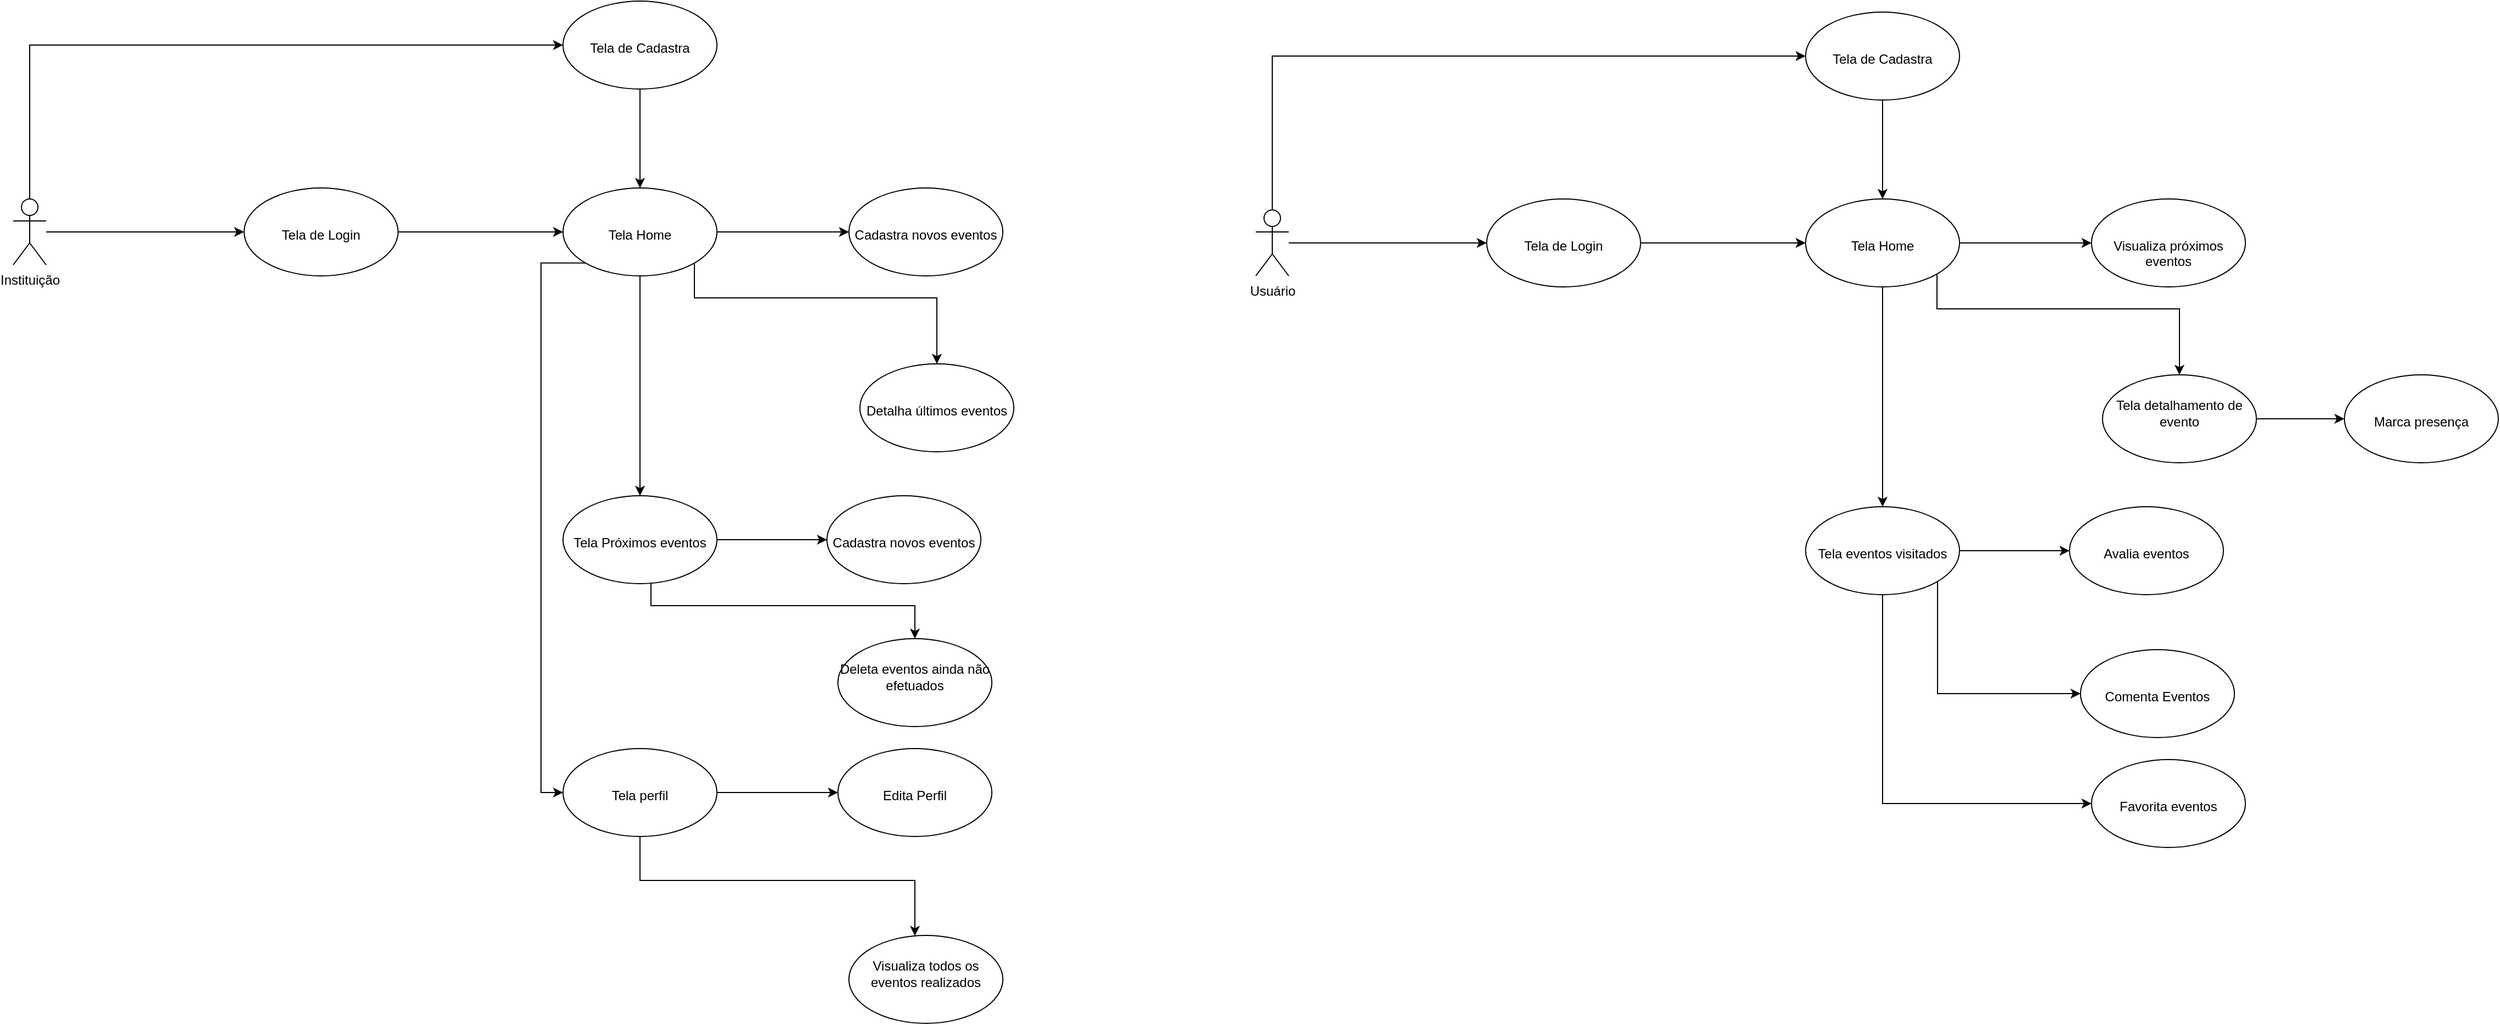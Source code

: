 <mxfile version="22.0.6" type="google">
  <diagram name="Page-1" id="2YBvvXClWsGukQMizWep">
    <mxGraphModel grid="1" page="1" gridSize="10" guides="1" tooltips="1" connect="1" arrows="1" fold="1" pageScale="1" pageWidth="850" pageHeight="1100" math="0" shadow="0">
      <root>
        <mxCell id="0" />
        <mxCell id="1" parent="0" />
        <mxCell id="chfQ8AOsNPaXDaTL2wPC-6" value="" style="edgeStyle=orthogonalEdgeStyle;rounded=0;orthogonalLoop=1;jettySize=auto;html=1;" edge="1" parent="1" source="chfQ8AOsNPaXDaTL2wPC-1" target="chfQ8AOsNPaXDaTL2wPC-5">
          <mxGeometry relative="1" as="geometry">
            <mxPoint x="580" y="420" as="targetPoint" />
            <Array as="points">
              <mxPoint x="105" y="410" />
            </Array>
          </mxGeometry>
        </mxCell>
        <mxCell id="chfQ8AOsNPaXDaTL2wPC-10" value="" style="edgeStyle=orthogonalEdgeStyle;rounded=0;orthogonalLoop=1;jettySize=auto;html=1;" edge="1" parent="1" source="chfQ8AOsNPaXDaTL2wPC-1" target="chfQ8AOsNPaXDaTL2wPC-9">
          <mxGeometry relative="1" as="geometry" />
        </mxCell>
        <mxCell id="chfQ8AOsNPaXDaTL2wPC-1" value="Instituição" style="shape=umlActor;verticalLabelPosition=bottom;verticalAlign=top;html=1;outlineConnect=0;" vertex="1" parent="1">
          <mxGeometry x="90" y="550" width="30" height="60" as="geometry" />
        </mxCell>
        <mxCell id="chfQ8AOsNPaXDaTL2wPC-8" value="" style="edgeStyle=orthogonalEdgeStyle;rounded=0;orthogonalLoop=1;jettySize=auto;html=1;" edge="1" parent="1" source="chfQ8AOsNPaXDaTL2wPC-5" target="chfQ8AOsNPaXDaTL2wPC-7">
          <mxGeometry relative="1" as="geometry" />
        </mxCell>
        <mxCell id="chfQ8AOsNPaXDaTL2wPC-5" value="&lt;br&gt;&lt;br&gt;Tela de Cadastra" style="ellipse;whiteSpace=wrap;html=1;verticalAlign=top;" vertex="1" parent="1">
          <mxGeometry x="590" y="370" width="140" height="80" as="geometry" />
        </mxCell>
        <mxCell id="chfQ8AOsNPaXDaTL2wPC-14" value="" style="edgeStyle=orthogonalEdgeStyle;rounded=0;orthogonalLoop=1;jettySize=auto;html=1;" edge="1" parent="1" source="chfQ8AOsNPaXDaTL2wPC-7" target="chfQ8AOsNPaXDaTL2wPC-13">
          <mxGeometry relative="1" as="geometry" />
        </mxCell>
        <mxCell id="chfQ8AOsNPaXDaTL2wPC-17" style="edgeStyle=orthogonalEdgeStyle;rounded=0;orthogonalLoop=1;jettySize=auto;html=1;exitX=1;exitY=1;exitDx=0;exitDy=0;entryX=0.5;entryY=0;entryDx=0;entryDy=0;" edge="1" parent="1" source="chfQ8AOsNPaXDaTL2wPC-7" target="chfQ8AOsNPaXDaTL2wPC-18">
          <mxGeometry relative="1" as="geometry">
            <mxPoint x="890" y="690" as="targetPoint" />
            <Array as="points">
              <mxPoint x="709" y="640" />
              <mxPoint x="930" y="640" />
            </Array>
          </mxGeometry>
        </mxCell>
        <mxCell id="chfQ8AOsNPaXDaTL2wPC-21" value="" style="edgeStyle=orthogonalEdgeStyle;rounded=0;orthogonalLoop=1;jettySize=auto;html=1;" edge="1" parent="1" source="chfQ8AOsNPaXDaTL2wPC-7" target="chfQ8AOsNPaXDaTL2wPC-20">
          <mxGeometry relative="1" as="geometry" />
        </mxCell>
        <mxCell id="chfQ8AOsNPaXDaTL2wPC-26" style="edgeStyle=orthogonalEdgeStyle;rounded=0;orthogonalLoop=1;jettySize=auto;html=1;exitX=0;exitY=1;exitDx=0;exitDy=0;entryX=0;entryY=0.5;entryDx=0;entryDy=0;" edge="1" parent="1" source="chfQ8AOsNPaXDaTL2wPC-7" target="chfQ8AOsNPaXDaTL2wPC-27">
          <mxGeometry relative="1" as="geometry">
            <mxPoint x="540" y="1010" as="targetPoint" />
            <Array as="points">
              <mxPoint x="570" y="608" />
              <mxPoint x="570" y="1090" />
            </Array>
          </mxGeometry>
        </mxCell>
        <mxCell id="chfQ8AOsNPaXDaTL2wPC-7" value="&lt;br&gt;&lt;br&gt;Tela Home" style="ellipse;whiteSpace=wrap;html=1;verticalAlign=top;" vertex="1" parent="1">
          <mxGeometry x="590" y="540" width="140" height="80" as="geometry" />
        </mxCell>
        <mxCell id="chfQ8AOsNPaXDaTL2wPC-12" style="edgeStyle=orthogonalEdgeStyle;rounded=0;orthogonalLoop=1;jettySize=auto;html=1;entryX=0;entryY=0.5;entryDx=0;entryDy=0;" edge="1" parent="1" source="chfQ8AOsNPaXDaTL2wPC-9" target="chfQ8AOsNPaXDaTL2wPC-7">
          <mxGeometry relative="1" as="geometry" />
        </mxCell>
        <mxCell id="chfQ8AOsNPaXDaTL2wPC-9" value="&lt;br&gt;&lt;br&gt;Tela de Login" style="ellipse;whiteSpace=wrap;html=1;verticalAlign=top;" vertex="1" parent="1">
          <mxGeometry x="300" y="540" width="140" height="80" as="geometry" />
        </mxCell>
        <mxCell id="chfQ8AOsNPaXDaTL2wPC-13" value="&lt;br&gt;&lt;br&gt;Cadastra novos eventos" style="ellipse;whiteSpace=wrap;html=1;verticalAlign=top;" vertex="1" parent="1">
          <mxGeometry x="850" y="540" width="140" height="80" as="geometry" />
        </mxCell>
        <mxCell id="chfQ8AOsNPaXDaTL2wPC-18" value="&lt;br&gt;&lt;br&gt;Detalha últimos eventos" style="ellipse;whiteSpace=wrap;html=1;verticalAlign=top;" vertex="1" parent="1">
          <mxGeometry x="860" y="700" width="140" height="80" as="geometry" />
        </mxCell>
        <mxCell id="chfQ8AOsNPaXDaTL2wPC-23" value="" style="edgeStyle=orthogonalEdgeStyle;rounded=0;orthogonalLoop=1;jettySize=auto;html=1;" edge="1" parent="1" source="chfQ8AOsNPaXDaTL2wPC-20" target="chfQ8AOsNPaXDaTL2wPC-22">
          <mxGeometry relative="1" as="geometry" />
        </mxCell>
        <mxCell id="chfQ8AOsNPaXDaTL2wPC-25" value="" style="edgeStyle=orthogonalEdgeStyle;rounded=0;orthogonalLoop=1;jettySize=auto;html=1;" edge="1" parent="1" source="chfQ8AOsNPaXDaTL2wPC-20" target="chfQ8AOsNPaXDaTL2wPC-24">
          <mxGeometry relative="1" as="geometry">
            <Array as="points">
              <mxPoint x="670" y="920" />
              <mxPoint x="910" y="920" />
            </Array>
          </mxGeometry>
        </mxCell>
        <mxCell id="chfQ8AOsNPaXDaTL2wPC-20" value="&lt;br&gt;&lt;br&gt;Tela Próximos eventos" style="ellipse;whiteSpace=wrap;html=1;verticalAlign=top;" vertex="1" parent="1">
          <mxGeometry x="590" y="820" width="140" height="80" as="geometry" />
        </mxCell>
        <mxCell id="chfQ8AOsNPaXDaTL2wPC-22" value="&lt;br&gt;&lt;br&gt;Cadastra novos eventos" style="ellipse;whiteSpace=wrap;html=1;verticalAlign=top;" vertex="1" parent="1">
          <mxGeometry x="830" y="820" width="140" height="80" as="geometry" />
        </mxCell>
        <mxCell id="chfQ8AOsNPaXDaTL2wPC-24" value="&lt;br&gt;Deleta eventos ainda não efetuados" style="ellipse;whiteSpace=wrap;html=1;verticalAlign=top;" vertex="1" parent="1">
          <mxGeometry x="840" y="950" width="140" height="80" as="geometry" />
        </mxCell>
        <mxCell id="chfQ8AOsNPaXDaTL2wPC-30" value="" style="edgeStyle=orthogonalEdgeStyle;rounded=0;orthogonalLoop=1;jettySize=auto;html=1;" edge="1" parent="1" source="chfQ8AOsNPaXDaTL2wPC-27" target="chfQ8AOsNPaXDaTL2wPC-29">
          <mxGeometry relative="1" as="geometry" />
        </mxCell>
        <mxCell id="chfQ8AOsNPaXDaTL2wPC-32" value="" style="edgeStyle=orthogonalEdgeStyle;rounded=0;orthogonalLoop=1;jettySize=auto;html=1;" edge="1" parent="1" source="chfQ8AOsNPaXDaTL2wPC-27" target="chfQ8AOsNPaXDaTL2wPC-31">
          <mxGeometry relative="1" as="geometry">
            <Array as="points">
              <mxPoint x="660" y="1170" />
              <mxPoint x="910" y="1170" />
            </Array>
          </mxGeometry>
        </mxCell>
        <mxCell id="chfQ8AOsNPaXDaTL2wPC-27" value="&lt;br&gt;&lt;br&gt;Tela perfil" style="ellipse;whiteSpace=wrap;html=1;verticalAlign=top;" vertex="1" parent="1">
          <mxGeometry x="590" y="1050" width="140" height="80" as="geometry" />
        </mxCell>
        <mxCell id="chfQ8AOsNPaXDaTL2wPC-29" value="&lt;br&gt;&lt;br&gt;Edita Perfil" style="ellipse;whiteSpace=wrap;html=1;verticalAlign=top;" vertex="1" parent="1">
          <mxGeometry x="840" y="1050" width="140" height="80" as="geometry" />
        </mxCell>
        <mxCell id="chfQ8AOsNPaXDaTL2wPC-31" value="&lt;br&gt;Visualiza todos os eventos realizados" style="ellipse;whiteSpace=wrap;html=1;verticalAlign=top;" vertex="1" parent="1">
          <mxGeometry x="850" y="1220" width="140" height="80" as="geometry" />
        </mxCell>
        <mxCell id="chfQ8AOsNPaXDaTL2wPC-57" value="" style="edgeStyle=orthogonalEdgeStyle;rounded=0;orthogonalLoop=1;jettySize=auto;html=1;" edge="1" parent="1" source="chfQ8AOsNPaXDaTL2wPC-59" target="chfQ8AOsNPaXDaTL2wPC-61">
          <mxGeometry relative="1" as="geometry">
            <mxPoint x="1710" y="430" as="targetPoint" />
            <Array as="points">
              <mxPoint x="1235" y="420" />
            </Array>
          </mxGeometry>
        </mxCell>
        <mxCell id="chfQ8AOsNPaXDaTL2wPC-58" value="" style="edgeStyle=orthogonalEdgeStyle;rounded=0;orthogonalLoop=1;jettySize=auto;html=1;" edge="1" parent="1" source="chfQ8AOsNPaXDaTL2wPC-59" target="chfQ8AOsNPaXDaTL2wPC-68">
          <mxGeometry relative="1" as="geometry" />
        </mxCell>
        <mxCell id="chfQ8AOsNPaXDaTL2wPC-59" value="Usuário" style="shape=umlActor;verticalLabelPosition=bottom;verticalAlign=top;html=1;outlineConnect=0;" vertex="1" parent="1">
          <mxGeometry x="1220" y="560" width="30" height="60" as="geometry" />
        </mxCell>
        <mxCell id="chfQ8AOsNPaXDaTL2wPC-60" value="" style="edgeStyle=orthogonalEdgeStyle;rounded=0;orthogonalLoop=1;jettySize=auto;html=1;" edge="1" parent="1" source="chfQ8AOsNPaXDaTL2wPC-61" target="chfQ8AOsNPaXDaTL2wPC-66">
          <mxGeometry relative="1" as="geometry" />
        </mxCell>
        <mxCell id="chfQ8AOsNPaXDaTL2wPC-61" value="&lt;br&gt;&lt;br&gt;Tela de Cadastra" style="ellipse;whiteSpace=wrap;html=1;verticalAlign=top;" vertex="1" parent="1">
          <mxGeometry x="1720" y="380" width="140" height="80" as="geometry" />
        </mxCell>
        <mxCell id="chfQ8AOsNPaXDaTL2wPC-62" value="" style="edgeStyle=orthogonalEdgeStyle;rounded=0;orthogonalLoop=1;jettySize=auto;html=1;" edge="1" parent="1" source="chfQ8AOsNPaXDaTL2wPC-66" target="chfQ8AOsNPaXDaTL2wPC-69">
          <mxGeometry relative="1" as="geometry" />
        </mxCell>
        <mxCell id="chfQ8AOsNPaXDaTL2wPC-63" style="edgeStyle=orthogonalEdgeStyle;rounded=0;orthogonalLoop=1;jettySize=auto;html=1;exitX=1;exitY=1;exitDx=0;exitDy=0;entryX=0.5;entryY=0;entryDx=0;entryDy=0;" edge="1" parent="1" source="chfQ8AOsNPaXDaTL2wPC-66" target="chfQ8AOsNPaXDaTL2wPC-70">
          <mxGeometry relative="1" as="geometry">
            <mxPoint x="2020" y="700" as="targetPoint" />
            <Array as="points">
              <mxPoint x="1839" y="650" />
              <mxPoint x="2060" y="650" />
            </Array>
          </mxGeometry>
        </mxCell>
        <mxCell id="chfQ8AOsNPaXDaTL2wPC-64" value="" style="edgeStyle=orthogonalEdgeStyle;rounded=0;orthogonalLoop=1;jettySize=auto;html=1;" edge="1" parent="1" source="chfQ8AOsNPaXDaTL2wPC-66" target="chfQ8AOsNPaXDaTL2wPC-73">
          <mxGeometry relative="1" as="geometry" />
        </mxCell>
        <mxCell id="chfQ8AOsNPaXDaTL2wPC-66" value="&lt;br&gt;&lt;br&gt;Tela Home" style="ellipse;whiteSpace=wrap;html=1;verticalAlign=top;" vertex="1" parent="1">
          <mxGeometry x="1720" y="550" width="140" height="80" as="geometry" />
        </mxCell>
        <mxCell id="chfQ8AOsNPaXDaTL2wPC-67" style="edgeStyle=orthogonalEdgeStyle;rounded=0;orthogonalLoop=1;jettySize=auto;html=1;entryX=0;entryY=0.5;entryDx=0;entryDy=0;" edge="1" parent="1" source="chfQ8AOsNPaXDaTL2wPC-68" target="chfQ8AOsNPaXDaTL2wPC-66">
          <mxGeometry relative="1" as="geometry" />
        </mxCell>
        <mxCell id="chfQ8AOsNPaXDaTL2wPC-68" value="&lt;br&gt;&lt;br&gt;Tela de Login" style="ellipse;whiteSpace=wrap;html=1;verticalAlign=top;" vertex="1" parent="1">
          <mxGeometry x="1430" y="550" width="140" height="80" as="geometry" />
        </mxCell>
        <mxCell id="chfQ8AOsNPaXDaTL2wPC-69" value="&lt;br&gt;&lt;br&gt;Visualiza próximos eventos" style="ellipse;whiteSpace=wrap;html=1;verticalAlign=top;" vertex="1" parent="1">
          <mxGeometry x="1980" y="550" width="140" height="80" as="geometry" />
        </mxCell>
        <mxCell id="chfQ8AOsNPaXDaTL2wPC-82" value="" style="edgeStyle=orthogonalEdgeStyle;rounded=0;orthogonalLoop=1;jettySize=auto;html=1;" edge="1" parent="1" source="chfQ8AOsNPaXDaTL2wPC-70" target="chfQ8AOsNPaXDaTL2wPC-81">
          <mxGeometry relative="1" as="geometry" />
        </mxCell>
        <mxCell id="chfQ8AOsNPaXDaTL2wPC-70" value="&lt;br&gt;Tela detalhamento de evento" style="ellipse;whiteSpace=wrap;html=1;verticalAlign=top;" vertex="1" parent="1">
          <mxGeometry x="1990" y="710" width="140" height="80" as="geometry" />
        </mxCell>
        <mxCell id="chfQ8AOsNPaXDaTL2wPC-71" value="" style="edgeStyle=orthogonalEdgeStyle;rounded=0;orthogonalLoop=1;jettySize=auto;html=1;" edge="1" parent="1" source="chfQ8AOsNPaXDaTL2wPC-73" target="chfQ8AOsNPaXDaTL2wPC-74">
          <mxGeometry relative="1" as="geometry" />
        </mxCell>
        <mxCell id="chfQ8AOsNPaXDaTL2wPC-72" value="" style="edgeStyle=orthogonalEdgeStyle;rounded=0;orthogonalLoop=1;jettySize=auto;html=1;" edge="1" parent="1" source="chfQ8AOsNPaXDaTL2wPC-73" target="chfQ8AOsNPaXDaTL2wPC-75">
          <mxGeometry relative="1" as="geometry">
            <Array as="points">
              <mxPoint x="1840" y="1000" />
            </Array>
          </mxGeometry>
        </mxCell>
        <mxCell id="chfQ8AOsNPaXDaTL2wPC-84" value="" style="edgeStyle=orthogonalEdgeStyle;rounded=0;orthogonalLoop=1;jettySize=auto;html=1;" edge="1" parent="1" source="chfQ8AOsNPaXDaTL2wPC-73" target="chfQ8AOsNPaXDaTL2wPC-83">
          <mxGeometry relative="1" as="geometry">
            <Array as="points">
              <mxPoint x="1790" y="1100" />
            </Array>
          </mxGeometry>
        </mxCell>
        <mxCell id="chfQ8AOsNPaXDaTL2wPC-73" value="&lt;br&gt;&lt;br&gt;Tela eventos visitados" style="ellipse;whiteSpace=wrap;html=1;verticalAlign=top;" vertex="1" parent="1">
          <mxGeometry x="1720" y="830" width="140" height="80" as="geometry" />
        </mxCell>
        <mxCell id="chfQ8AOsNPaXDaTL2wPC-74" value="&lt;br&gt;&lt;br&gt;Avalia eventos" style="ellipse;whiteSpace=wrap;html=1;verticalAlign=top;" vertex="1" parent="1">
          <mxGeometry x="1960" y="830" width="140" height="80" as="geometry" />
        </mxCell>
        <mxCell id="chfQ8AOsNPaXDaTL2wPC-75" value="&lt;br&gt;&lt;br&gt;Comenta Eventos" style="ellipse;whiteSpace=wrap;html=1;verticalAlign=top;" vertex="1" parent="1">
          <mxGeometry x="1970" y="960" width="140" height="80" as="geometry" />
        </mxCell>
        <mxCell id="chfQ8AOsNPaXDaTL2wPC-81" value="&lt;br&gt;&lt;br&gt;Marca presença" style="ellipse;whiteSpace=wrap;html=1;verticalAlign=top;" vertex="1" parent="1">
          <mxGeometry x="2210" y="710" width="140" height="80" as="geometry" />
        </mxCell>
        <mxCell id="chfQ8AOsNPaXDaTL2wPC-83" value="&lt;br&gt;&lt;br&gt;Favorita eventos" style="ellipse;whiteSpace=wrap;html=1;verticalAlign=top;" vertex="1" parent="1">
          <mxGeometry x="1980" y="1060" width="140" height="80" as="geometry" />
        </mxCell>
      </root>
    </mxGraphModel>
  </diagram>
</mxfile>
